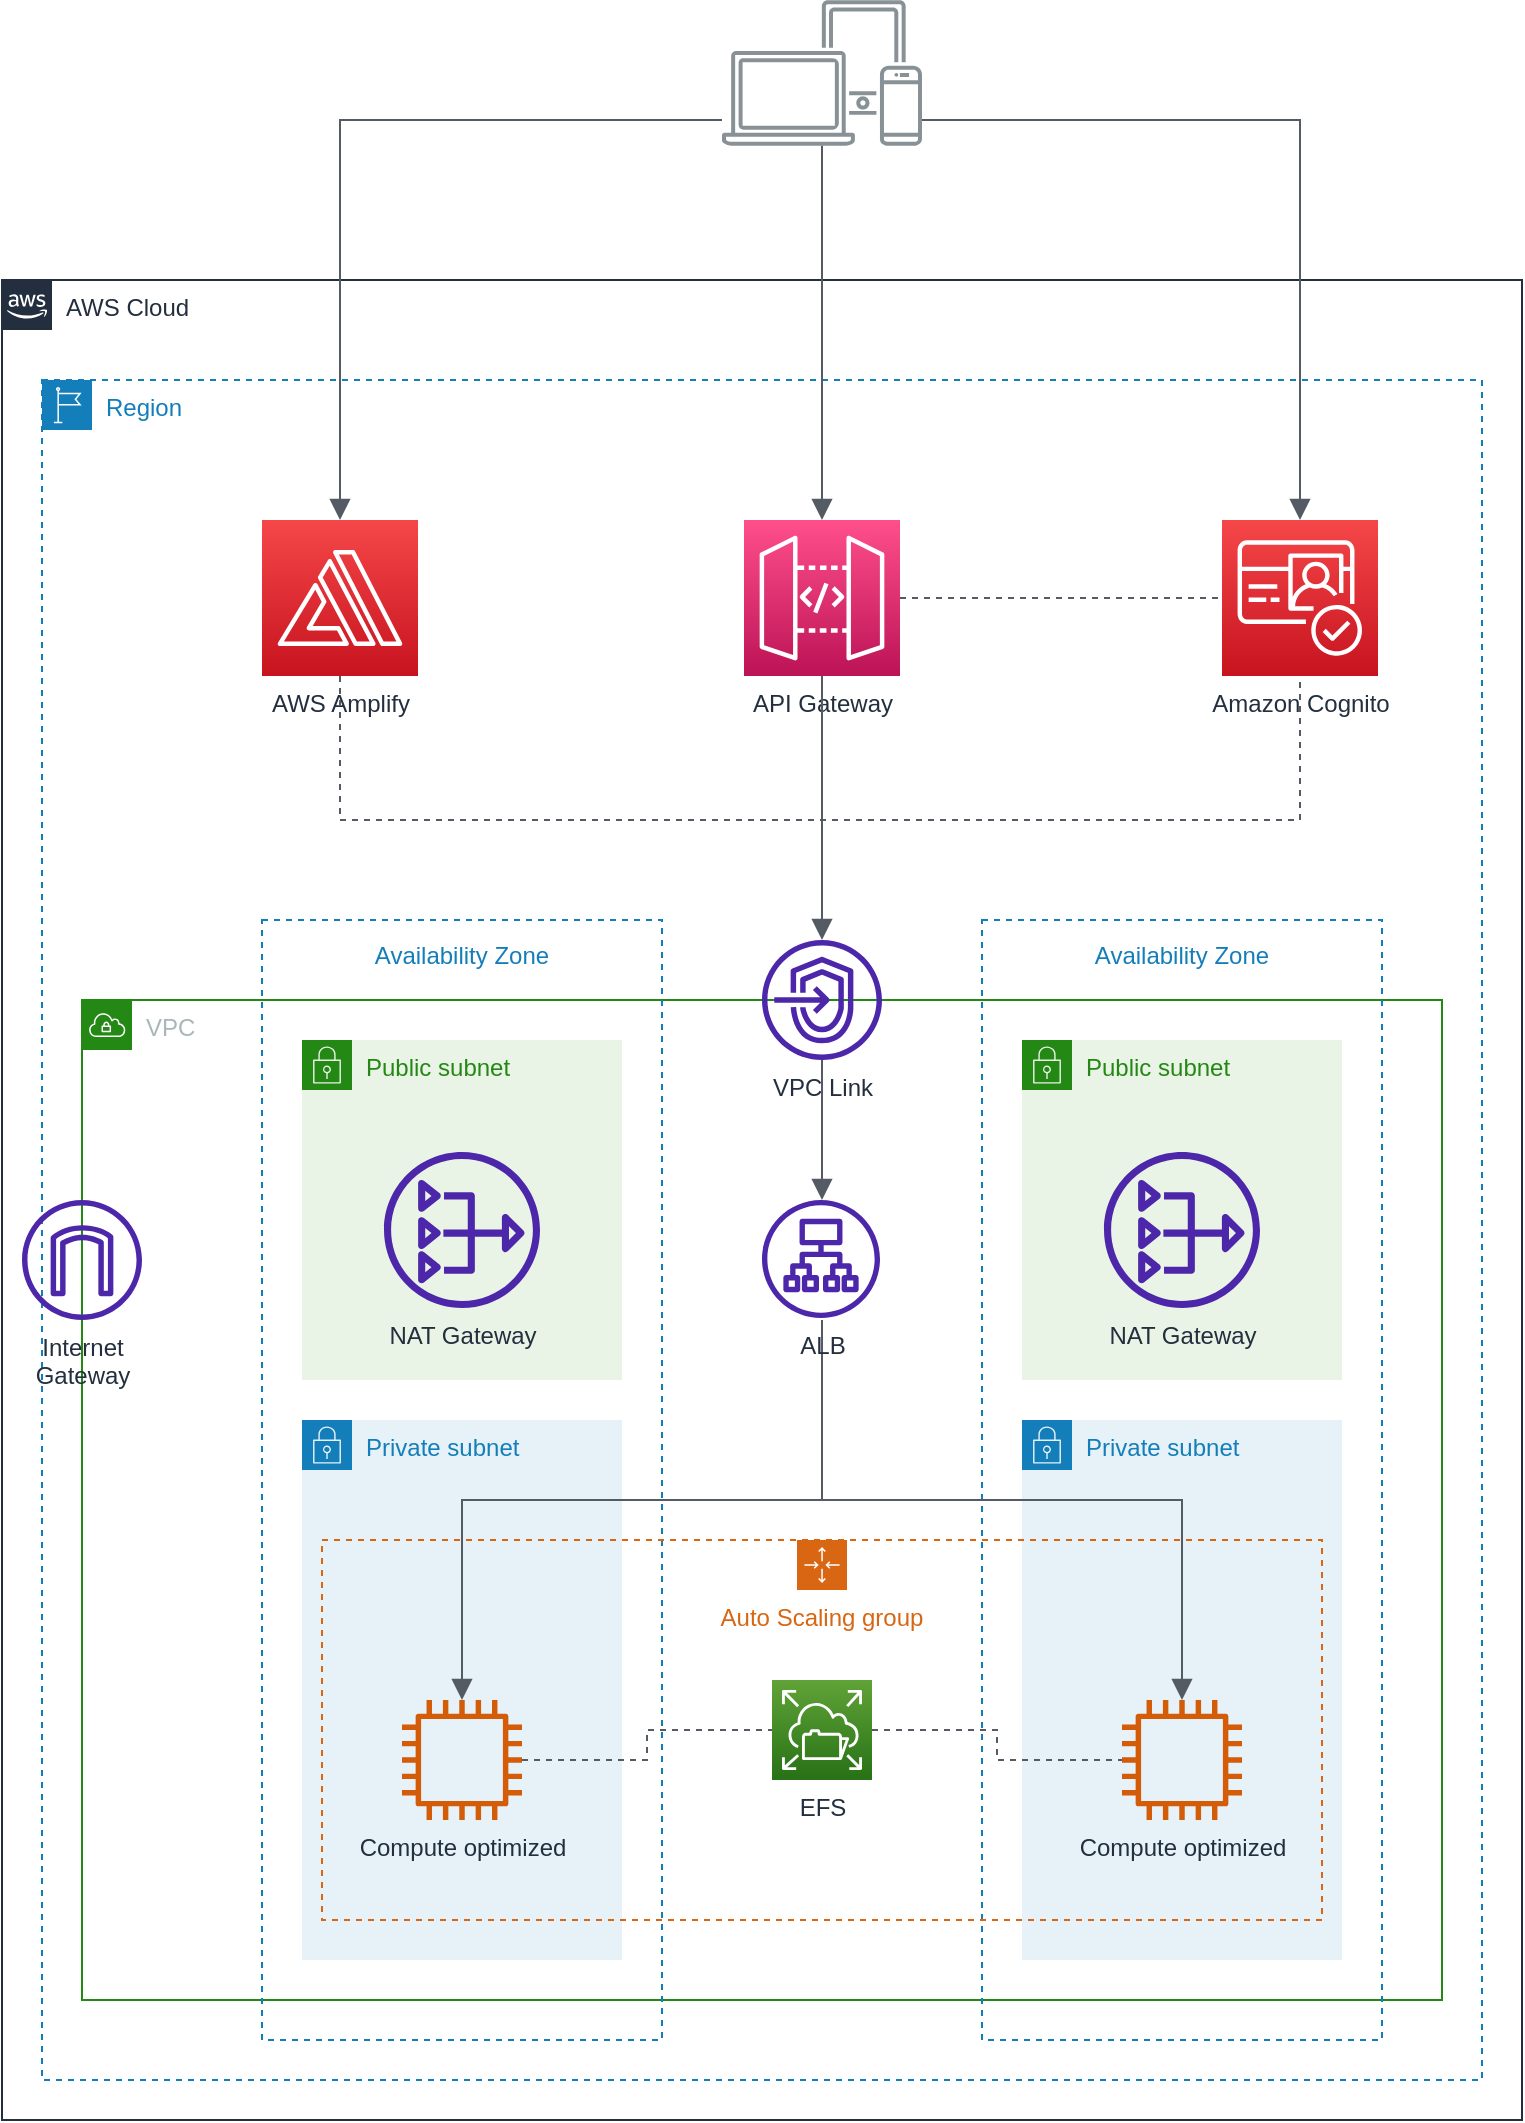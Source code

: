 <mxfile>
    <diagram name="Pagina-1" id="KPxg2nr7AbcTNklis-8x">
        <mxGraphModel dx="1252" dy="513" grid="1" gridSize="10" guides="1" tooltips="1" connect="1" arrows="1" fold="1" page="1" pageScale="1" pageWidth="827" pageHeight="1169" background="#ffffff" math="0" shadow="0">
            <root>
                <mxCell id="0"/>
                <mxCell id="1" parent="0"/>
                <mxCell id="jNCuogIxxeGTWgQyOKuA-1" value="AWS Cloud" style="points=[[0,0],[0.25,0],[0.5,0],[0.75,0],[1,0],[1,0.25],[1,0.5],[1,0.75],[1,1],[0.75,1],[0.5,1],[0.25,1],[0,1],[0,0.75],[0,0.5],[0,0.25]];outlineConnect=0;gradientColor=none;html=1;whiteSpace=wrap;fontSize=12;fontStyle=0;container=1;pointerEvents=0;collapsible=0;recursiveResize=0;shape=mxgraph.aws4.group;grIcon=mxgraph.aws4.group_aws_cloud_alt;strokeColor=#232F3E;fillColor=none;verticalAlign=top;align=left;spacingLeft=30;fontColor=#232F3E;dashed=0;" parent="1" vertex="1">
                    <mxGeometry x="30" y="160" width="760" height="920" as="geometry"/>
                </mxCell>
                <mxCell id="jNCuogIxxeGTWgQyOKuA-11" value="Region" style="points=[[0,0],[0.25,0],[0.5,0],[0.75,0],[1,0],[1,0.25],[1,0.5],[1,0.75],[1,1],[0.75,1],[0.5,1],[0.25,1],[0,1],[0,0.75],[0,0.5],[0,0.25]];outlineConnect=0;gradientColor=none;html=1;whiteSpace=wrap;fontSize=12;fontStyle=0;container=1;pointerEvents=0;collapsible=0;recursiveResize=0;shape=mxgraph.aws4.group;grIcon=mxgraph.aws4.group_region;strokeColor=#147EBA;fillColor=none;verticalAlign=top;align=left;spacingLeft=30;fontColor=#147EBA;dashed=1;" parent="jNCuogIxxeGTWgQyOKuA-1" vertex="1">
                    <mxGeometry x="20" y="50" width="720" height="850" as="geometry"/>
                </mxCell>
                <mxCell id="jNCuogIxxeGTWgQyOKuA-4" value="VPC" style="points=[[0,0],[0.25,0],[0.5,0],[0.75,0],[1,0],[1,0.25],[1,0.5],[1,0.75],[1,1],[0.75,1],[0.5,1],[0.25,1],[0,1],[0,0.75],[0,0.5],[0,0.25]];outlineConnect=0;gradientColor=none;html=1;whiteSpace=wrap;fontSize=12;fontStyle=0;container=1;pointerEvents=0;collapsible=0;recursiveResize=0;shape=mxgraph.aws4.group;grIcon=mxgraph.aws4.group_vpc;strokeColor=#248814;fillColor=none;verticalAlign=top;align=left;spacingLeft=30;fontColor=#AAB7B8;dashed=0;" parent="jNCuogIxxeGTWgQyOKuA-11" vertex="1">
                    <mxGeometry x="20" y="310" width="680" height="500" as="geometry"/>
                </mxCell>
                <mxCell id="Xaq75HDFK80zf_PO3HcE-10" value="Private subnet" style="points=[[0,0],[0.25,0],[0.5,0],[0.75,0],[1,0],[1,0.25],[1,0.5],[1,0.75],[1,1],[0.75,1],[0.5,1],[0.25,1],[0,1],[0,0.75],[0,0.5],[0,0.25]];outlineConnect=0;gradientColor=none;html=1;whiteSpace=wrap;fontSize=12;fontStyle=0;container=1;pointerEvents=0;collapsible=0;recursiveResize=0;shape=mxgraph.aws4.group;grIcon=mxgraph.aws4.group_security_group;grStroke=0;strokeColor=#147EBA;fillColor=#E6F2F8;verticalAlign=top;align=left;spacingLeft=30;fontColor=#147EBA;dashed=0;" vertex="1" parent="jNCuogIxxeGTWgQyOKuA-4">
                    <mxGeometry x="470" y="210" width="160" height="270" as="geometry"/>
                </mxCell>
                <mxCell id="jNCuogIxxeGTWgQyOKuA-21" value="&lt;font style=&quot;font-size: 12px;&quot;&gt;Availability Zone&lt;/font&gt;" style="fillColor=none;strokeColor=#147EBA;dashed=1;verticalAlign=top;fontStyle=0;fontColor=#147EBA;whiteSpace=wrap;html=1;fontSize=16;" parent="jNCuogIxxeGTWgQyOKuA-4" vertex="1">
                    <mxGeometry x="90" y="-40" width="200" height="560" as="geometry"/>
                </mxCell>
                <mxCell id="Xaq75HDFK80zf_PO3HcE-9" value="Private subnet" style="points=[[0,0],[0.25,0],[0.5,0],[0.75,0],[1,0],[1,0.25],[1,0.5],[1,0.75],[1,1],[0.75,1],[0.5,1],[0.25,1],[0,1],[0,0.75],[0,0.5],[0,0.25]];outlineConnect=0;gradientColor=none;html=1;whiteSpace=wrap;fontSize=12;fontStyle=0;container=1;pointerEvents=0;collapsible=0;recursiveResize=0;shape=mxgraph.aws4.group;grIcon=mxgraph.aws4.group_security_group;grStroke=0;strokeColor=#147EBA;fillColor=#E6F2F8;verticalAlign=top;align=left;spacingLeft=30;fontColor=#147EBA;dashed=0;" vertex="1" parent="jNCuogIxxeGTWgQyOKuA-4">
                    <mxGeometry x="110" y="210" width="160" height="270" as="geometry"/>
                </mxCell>
                <mxCell id="jNCuogIxxeGTWgQyOKuA-24" value="&lt;font style=&quot;font-size: 12px;&quot;&gt;Availability Zone&lt;/font&gt;" style="fillColor=none;strokeColor=#147EBA;dashed=1;verticalAlign=top;fontStyle=0;fontColor=#147EBA;whiteSpace=wrap;html=1;fontSize=16;" parent="jNCuogIxxeGTWgQyOKuA-4" vertex="1">
                    <mxGeometry x="450" y="-40" width="200" height="560" as="geometry"/>
                </mxCell>
                <mxCell id="jNCuogIxxeGTWgQyOKuA-19" value="Auto Scaling group" style="points=[[0,0],[0.25,0],[0.5,0],[0.75,0],[1,0],[1,0.25],[1,0.5],[1,0.75],[1,1],[0.75,1],[0.5,1],[0.25,1],[0,1],[0,0.75],[0,0.5],[0,0.25]];outlineConnect=0;gradientColor=none;html=1;whiteSpace=wrap;fontSize=12;fontStyle=0;container=1;pointerEvents=0;collapsible=0;recursiveResize=0;shape=mxgraph.aws4.groupCenter;grIcon=mxgraph.aws4.group_auto_scaling_group;grStroke=1;strokeColor=#D86613;fillColor=none;verticalAlign=top;align=center;fontColor=#D86613;dashed=1;spacingTop=25;" parent="jNCuogIxxeGTWgQyOKuA-4" vertex="1">
                    <mxGeometry x="120" y="270" width="500" height="190" as="geometry"/>
                </mxCell>
                <mxCell id="jNCuogIxxeGTWgQyOKuA-27" value="EFS" style="sketch=0;points=[[0,0,0],[0.25,0,0],[0.5,0,0],[0.75,0,0],[1,0,0],[0,1,0],[0.25,1,0],[0.5,1,0],[0.75,1,0],[1,1,0],[0,0.25,0],[0,0.5,0],[0,0.75,0],[1,0.25,0],[1,0.5,0],[1,0.75,0]];outlineConnect=0;fontColor=#232F3E;gradientColor=#60A337;gradientDirection=north;fillColor=#277116;strokeColor=#ffffff;dashed=0;verticalLabelPosition=bottom;verticalAlign=top;align=center;html=1;fontSize=12;fontStyle=0;aspect=fixed;shape=mxgraph.aws4.resourceIcon;resIcon=mxgraph.aws4.elastic_file_system;" parent="jNCuogIxxeGTWgQyOKuA-19" vertex="1">
                    <mxGeometry x="225" y="70" width="50" height="50" as="geometry"/>
                </mxCell>
                <mxCell id="jNCuogIxxeGTWgQyOKuA-25" value="Compute optimized" style="sketch=0;outlineConnect=0;fontColor=#232F3E;gradientColor=none;fillColor=#D45B07;strokeColor=none;dashed=0;verticalLabelPosition=bottom;verticalAlign=top;align=center;html=1;fontSize=12;fontStyle=0;aspect=fixed;pointerEvents=1;shape=mxgraph.aws4.instance2;" parent="jNCuogIxxeGTWgQyOKuA-4" vertex="1">
                    <mxGeometry x="160" y="350" width="60" height="60" as="geometry"/>
                </mxCell>
                <mxCell id="jNCuogIxxeGTWgQyOKuA-29" value="" style="edgeStyle=orthogonalEdgeStyle;html=1;endArrow=none;elbow=vertical;startArrow=none;endFill=0;strokeColor=#545B64;rounded=0;fontSize=12;startSize=8;endSize=8;entryX=0;entryY=0.5;entryDx=0;entryDy=0;entryPerimeter=0;dashed=1;" parent="jNCuogIxxeGTWgQyOKuA-4" source="jNCuogIxxeGTWgQyOKuA-25" target="jNCuogIxxeGTWgQyOKuA-27" edge="1">
                    <mxGeometry width="100" relative="1" as="geometry">
                        <mxPoint x="250" y="380" as="sourcePoint"/>
                        <mxPoint x="350" y="380" as="targetPoint"/>
                    </mxGeometry>
                </mxCell>
                <mxCell id="jNCuogIxxeGTWgQyOKuA-26" value="Compute optimized" style="sketch=0;outlineConnect=0;fontColor=#232F3E;gradientColor=none;fillColor=#D45B07;strokeColor=none;dashed=0;verticalLabelPosition=bottom;verticalAlign=top;align=center;html=1;fontSize=12;fontStyle=0;aspect=fixed;pointerEvents=1;shape=mxgraph.aws4.instance2;" parent="jNCuogIxxeGTWgQyOKuA-4" vertex="1">
                    <mxGeometry x="520" y="350" width="60" height="60" as="geometry"/>
                </mxCell>
                <mxCell id="jNCuogIxxeGTWgQyOKuA-30" value="" style="edgeStyle=orthogonalEdgeStyle;html=1;endArrow=none;elbow=vertical;startArrow=none;endFill=0;strokeColor=#545B64;rounded=0;fontSize=12;startSize=8;endSize=8;dashed=1;exitX=1;exitY=0.5;exitDx=0;exitDy=0;exitPerimeter=0;" parent="jNCuogIxxeGTWgQyOKuA-4" source="jNCuogIxxeGTWgQyOKuA-27" target="jNCuogIxxeGTWgQyOKuA-26" edge="1">
                    <mxGeometry width="100" relative="1" as="geometry">
                        <mxPoint x="430" y="390" as="sourcePoint"/>
                        <mxPoint x="550" y="425" as="targetPoint"/>
                    </mxGeometry>
                </mxCell>
                <mxCell id="Xaq75HDFK80zf_PO3HcE-1" value="VPC Link" style="sketch=0;outlineConnect=0;fontColor=#232F3E;gradientColor=none;fillColor=#4D27AA;strokeColor=none;dashed=0;verticalLabelPosition=bottom;verticalAlign=top;align=center;html=1;fontSize=12;fontStyle=0;aspect=fixed;pointerEvents=1;shape=mxgraph.aws4.endpoints;" vertex="1" parent="jNCuogIxxeGTWgQyOKuA-4">
                    <mxGeometry x="340" y="-30" width="60" height="60" as="geometry"/>
                </mxCell>
                <mxCell id="Xaq75HDFK80zf_PO3HcE-5" value="" style="edgeStyle=orthogonalEdgeStyle;html=1;endArrow=none;elbow=vertical;startArrow=block;startFill=1;strokeColor=#545B64;rounded=0;fontSize=12;startSize=8;endSize=8;" edge="1" parent="jNCuogIxxeGTWgQyOKuA-4" source="jNCuogIxxeGTWgQyOKuA-25">
                    <mxGeometry width="100" relative="1" as="geometry">
                        <mxPoint x="190" y="110" as="sourcePoint"/>
                        <mxPoint x="370" y="160" as="targetPoint"/>
                        <Array as="points">
                            <mxPoint x="190" y="250"/>
                            <mxPoint x="370" y="250"/>
                        </Array>
                    </mxGeometry>
                </mxCell>
                <mxCell id="Xaq75HDFK80zf_PO3HcE-6" value="" style="edgeStyle=orthogonalEdgeStyle;html=1;endArrow=block;elbow=vertical;startArrow=none;endFill=1;strokeColor=#545B64;rounded=0;fontSize=12;startSize=8;endSize=8;" edge="1" parent="jNCuogIxxeGTWgQyOKuA-4" target="jNCuogIxxeGTWgQyOKuA-26">
                    <mxGeometry width="100" relative="1" as="geometry">
                        <mxPoint x="370" y="160" as="sourcePoint"/>
                        <mxPoint x="610" y="120" as="targetPoint"/>
                        <Array as="points">
                            <mxPoint x="370" y="250"/>
                            <mxPoint x="550" y="250"/>
                        </Array>
                    </mxGeometry>
                </mxCell>
                <mxCell id="Xaq75HDFK80zf_PO3HcE-7" value="Public subnet" style="points=[[0,0],[0.25,0],[0.5,0],[0.75,0],[1,0],[1,0.25],[1,0.5],[1,0.75],[1,1],[0.75,1],[0.5,1],[0.25,1],[0,1],[0,0.75],[0,0.5],[0,0.25]];outlineConnect=0;gradientColor=none;html=1;whiteSpace=wrap;fontSize=12;fontStyle=0;container=1;pointerEvents=0;collapsible=0;recursiveResize=0;shape=mxgraph.aws4.group;grIcon=mxgraph.aws4.group_security_group;grStroke=0;strokeColor=#248814;fillColor=#E9F3E6;verticalAlign=top;align=left;spacingLeft=30;fontColor=#248814;dashed=0;" vertex="1" parent="jNCuogIxxeGTWgQyOKuA-4">
                    <mxGeometry x="110" y="20" width="160" height="170" as="geometry"/>
                </mxCell>
                <mxCell id="Xaq75HDFK80zf_PO3HcE-14" value="NAT Gateway" style="sketch=0;outlineConnect=0;fontColor=#232F3E;gradientColor=none;fillColor=#4D27AA;strokeColor=none;dashed=0;verticalLabelPosition=bottom;verticalAlign=top;align=center;html=1;fontSize=12;fontStyle=0;aspect=fixed;pointerEvents=1;shape=mxgraph.aws4.nat_gateway;" vertex="1" parent="Xaq75HDFK80zf_PO3HcE-7">
                    <mxGeometry x="41" y="56" width="78" height="78" as="geometry"/>
                </mxCell>
                <mxCell id="Xaq75HDFK80zf_PO3HcE-8" value="Public subnet" style="points=[[0,0],[0.25,0],[0.5,0],[0.75,0],[1,0],[1,0.25],[1,0.5],[1,0.75],[1,1],[0.75,1],[0.5,1],[0.25,1],[0,1],[0,0.75],[0,0.5],[0,0.25]];outlineConnect=0;gradientColor=none;html=1;whiteSpace=wrap;fontSize=12;fontStyle=0;container=1;pointerEvents=0;collapsible=0;recursiveResize=0;shape=mxgraph.aws4.group;grIcon=mxgraph.aws4.group_security_group;grStroke=0;strokeColor=#248814;fillColor=#E9F3E6;verticalAlign=top;align=left;spacingLeft=30;fontColor=#248814;dashed=0;" vertex="1" parent="jNCuogIxxeGTWgQyOKuA-4">
                    <mxGeometry x="470" y="20" width="160" height="170" as="geometry"/>
                </mxCell>
                <mxCell id="Xaq75HDFK80zf_PO3HcE-15" value="NAT Gateway" style="sketch=0;outlineConnect=0;fontColor=#232F3E;gradientColor=none;fillColor=#4D27AA;strokeColor=none;dashed=0;verticalLabelPosition=bottom;verticalAlign=top;align=center;html=1;fontSize=12;fontStyle=0;aspect=fixed;pointerEvents=1;shape=mxgraph.aws4.nat_gateway;" vertex="1" parent="Xaq75HDFK80zf_PO3HcE-8">
                    <mxGeometry x="41" y="56" width="78" height="78" as="geometry"/>
                </mxCell>
                <mxCell id="2" value="ALB" style="sketch=0;outlineConnect=0;fontColor=#232F3E;gradientColor=none;fillColor=#4D27AA;strokeColor=none;dashed=0;verticalLabelPosition=bottom;verticalAlign=top;align=center;html=1;fontSize=12;fontStyle=0;aspect=fixed;pointerEvents=1;shape=mxgraph.aws4.application_load_balancer;" vertex="1" parent="jNCuogIxxeGTWgQyOKuA-4">
                    <mxGeometry x="340" y="100" width="59" height="59" as="geometry"/>
                </mxCell>
                <mxCell id="3" value="Internet&lt;br&gt;Gateway" style="sketch=0;outlineConnect=0;fontColor=#232F3E;gradientColor=none;fillColor=#4D27AA;strokeColor=none;dashed=0;verticalLabelPosition=bottom;verticalAlign=top;align=center;html=1;fontSize=12;fontStyle=0;aspect=fixed;pointerEvents=1;shape=mxgraph.aws4.internet_gateway;" vertex="1" parent="jNCuogIxxeGTWgQyOKuA-4">
                    <mxGeometry x="-30" y="100" width="60" height="60" as="geometry"/>
                </mxCell>
                <mxCell id="WbMGvBcVOGCG1EujJnf1-5" value="" style="edgeStyle=orthogonalEdgeStyle;html=1;endArrow=block;elbow=vertical;startArrow=none;endFill=1;strokeColor=#545B64;rounded=0;fontSize=12;startSize=8;endSize=8;" parent="jNCuogIxxeGTWgQyOKuA-11" edge="1">
                    <mxGeometry width="100" relative="1" as="geometry">
                        <mxPoint x="390" y="339.999" as="sourcePoint"/>
                        <mxPoint x="390" y="410.001" as="targetPoint"/>
                    </mxGeometry>
                </mxCell>
                <mxCell id="NCYAhO9npNkPnsvlx2rI-1" value="Amazon Cognito" style="sketch=0;points=[[0,0,0],[0.25,0,0],[0.5,0,0],[0.75,0,0],[1,0,0],[0,1,0],[0.25,1,0],[0.5,1,0],[0.75,1,0],[1,1,0],[0,0.25,0],[0,0.5,0],[0,0.75,0],[1,0.25,0],[1,0.5,0],[1,0.75,0]];outlineConnect=0;fontColor=#232F3E;gradientColor=#F54749;gradientDirection=north;fillColor=#C7131F;strokeColor=#ffffff;dashed=0;verticalLabelPosition=bottom;verticalAlign=top;align=center;html=1;fontSize=12;fontStyle=0;aspect=fixed;shape=mxgraph.aws4.resourceIcon;resIcon=mxgraph.aws4.cognito;" parent="jNCuogIxxeGTWgQyOKuA-11" vertex="1">
                    <mxGeometry x="590" y="70" width="78" height="78" as="geometry"/>
                </mxCell>
                <mxCell id="GkIbKQ2DXs-Z2FtDAtZP-2" value="AWS Amplify" style="sketch=0;points=[[0,0,0],[0.25,0,0],[0.5,0,0],[0.75,0,0],[1,0,0],[0,1,0],[0.25,1,0],[0.5,1,0],[0.75,1,0],[1,1,0],[0,0.25,0],[0,0.5,0],[0,0.75,0],[1,0.25,0],[1,0.5,0],[1,0.75,0]];outlineConnect=0;fontColor=#232F3E;gradientColor=#F54749;gradientDirection=north;fillColor=#C7131F;strokeColor=#ffffff;dashed=0;verticalLabelPosition=bottom;verticalAlign=top;align=center;html=1;fontSize=12;fontStyle=0;aspect=fixed;shape=mxgraph.aws4.resourceIcon;resIcon=mxgraph.aws4.amplify;" parent="jNCuogIxxeGTWgQyOKuA-11" vertex="1">
                    <mxGeometry x="110" y="70" width="78" height="78" as="geometry"/>
                </mxCell>
                <mxCell id="Xaq75HDFK80zf_PO3HcE-11" value="API Gateway" style="sketch=0;points=[[0,0,0],[0.25,0,0],[0.5,0,0],[0.75,0,0],[1,0,0],[0,1,0],[0.25,1,0],[0.5,1,0],[0.75,1,0],[1,1,0],[0,0.25,0],[0,0.5,0],[0,0.75,0],[1,0.25,0],[1,0.5,0],[1,0.75,0]];outlineConnect=0;fontColor=#232F3E;gradientColor=#FF4F8B;gradientDirection=north;fillColor=#BC1356;strokeColor=#ffffff;dashed=0;verticalLabelPosition=bottom;verticalAlign=top;align=center;html=1;fontSize=12;fontStyle=0;aspect=fixed;shape=mxgraph.aws4.resourceIcon;resIcon=mxgraph.aws4.api_gateway;" vertex="1" parent="jNCuogIxxeGTWgQyOKuA-11">
                    <mxGeometry x="351" y="70" width="78" height="78" as="geometry"/>
                </mxCell>
                <mxCell id="Xaq75HDFK80zf_PO3HcE-13" value="" style="edgeStyle=orthogonalEdgeStyle;html=1;endArrow=none;elbow=vertical;startArrow=block;startFill=1;strokeColor=#545B64;rounded=0;fontSize=12;startSize=8;endSize=8;curved=1;" edge="1" parent="jNCuogIxxeGTWgQyOKuA-11" source="Xaq75HDFK80zf_PO3HcE-1" target="Xaq75HDFK80zf_PO3HcE-11">
                    <mxGeometry width="100" relative="1" as="geometry">
                        <mxPoint x="280" y="220" as="sourcePoint"/>
                        <mxPoint x="380" y="220" as="targetPoint"/>
                    </mxGeometry>
                </mxCell>
                <mxCell id="Xaq75HDFK80zf_PO3HcE-16" value="" style="edgeStyle=orthogonalEdgeStyle;html=1;endArrow=none;elbow=vertical;startArrow=none;endFill=0;strokeColor=#545B64;rounded=0;fontSize=12;startSize=8;endSize=8;dashed=1;exitX=0.5;exitY=1;exitDx=0;exitDy=0;exitPerimeter=0;entryX=0.5;entryY=1;entryDx=0;entryDy=0;entryPerimeter=0;" edge="1" parent="jNCuogIxxeGTWgQyOKuA-11" source="GkIbKQ2DXs-Z2FtDAtZP-2" target="NCYAhO9npNkPnsvlx2rI-1">
                    <mxGeometry width="100" relative="1" as="geometry">
                        <mxPoint x="170" y="230" as="sourcePoint"/>
                        <mxPoint x="295" y="245" as="targetPoint"/>
                        <Array as="points">
                            <mxPoint x="149" y="220"/>
                            <mxPoint x="629" y="220"/>
                        </Array>
                    </mxGeometry>
                </mxCell>
                <mxCell id="Xaq75HDFK80zf_PO3HcE-18" value="" style="edgeStyle=orthogonalEdgeStyle;html=1;endArrow=none;elbow=vertical;startArrow=none;endFill=0;strokeColor=#545B64;rounded=0;fontSize=12;startSize=8;endSize=8;dashed=1;exitX=1;exitY=0.5;exitDx=0;exitDy=0;exitPerimeter=0;entryX=0;entryY=0.5;entryDx=0;entryDy=0;entryPerimeter=0;" edge="1" parent="jNCuogIxxeGTWgQyOKuA-11" source="Xaq75HDFK80zf_PO3HcE-11" target="NCYAhO9npNkPnsvlx2rI-1">
                    <mxGeometry width="100" relative="1" as="geometry">
                        <mxPoint x="435" y="695" as="sourcePoint"/>
                        <mxPoint x="560" y="710" as="targetPoint"/>
                    </mxGeometry>
                </mxCell>
                <mxCell id="jNCuogIxxeGTWgQyOKuA-2" value="&lt;br&gt;" style="sketch=0;outlineConnect=0;gradientColor=none;fontColor=#545B64;strokeColor=none;fillColor=#879196;dashed=0;verticalLabelPosition=bottom;verticalAlign=top;align=center;html=1;fontSize=12;fontStyle=0;aspect=fixed;shape=mxgraph.aws4.illustration_devices;pointerEvents=1" parent="1" vertex="1">
                    <mxGeometry x="390" y="20" width="100" height="73" as="geometry"/>
                </mxCell>
                <mxCell id="GkIbKQ2DXs-Z2FtDAtZP-3" value="" style="edgeStyle=orthogonalEdgeStyle;html=1;endArrow=none;elbow=vertical;startArrow=block;startFill=1;strokeColor=#545B64;rounded=0;fontSize=12;startSize=8;endSize=8;exitX=0.5;exitY=0;exitDx=0;exitDy=0;exitPerimeter=0;" parent="1" source="GkIbKQ2DXs-Z2FtDAtZP-2" target="jNCuogIxxeGTWgQyOKuA-2" edge="1">
                    <mxGeometry width="100" relative="1" as="geometry">
                        <mxPoint x="190" y="90" as="sourcePoint"/>
                        <mxPoint x="360" y="70" as="targetPoint"/>
                        <Array as="points">
                            <mxPoint x="199" y="80"/>
                        </Array>
                    </mxGeometry>
                </mxCell>
                <mxCell id="GkIbKQ2DXs-Z2FtDAtZP-4" value="" style="edgeStyle=orthogonalEdgeStyle;html=1;endArrow=block;elbow=vertical;startArrow=none;endFill=1;strokeColor=#545B64;rounded=0;fontSize=12;startSize=8;endSize=8;" parent="1" source="jNCuogIxxeGTWgQyOKuA-2" target="NCYAhO9npNkPnsvlx2rI-1" edge="1">
                    <mxGeometry width="100" relative="1" as="geometry">
                        <mxPoint x="500" y="80" as="sourcePoint"/>
                        <mxPoint x="600" y="80" as="targetPoint"/>
                        <Array as="points">
                            <mxPoint x="679" y="80"/>
                        </Array>
                    </mxGeometry>
                </mxCell>
                <mxCell id="Xaq75HDFK80zf_PO3HcE-12" value="" style="edgeStyle=orthogonalEdgeStyle;html=1;endArrow=none;elbow=vertical;startArrow=block;startFill=1;strokeColor=#545B64;rounded=0;fontSize=12;startSize=8;endSize=8;curved=1;exitX=0.5;exitY=0;exitDx=0;exitDy=0;exitPerimeter=0;" edge="1" parent="1" source="Xaq75HDFK80zf_PO3HcE-11" target="jNCuogIxxeGTWgQyOKuA-2">
                    <mxGeometry width="100" relative="1" as="geometry">
                        <mxPoint x="320" y="240" as="sourcePoint"/>
                        <mxPoint x="420" y="240" as="targetPoint"/>
                    </mxGeometry>
                </mxCell>
            </root>
        </mxGraphModel>
    </diagram>
</mxfile>